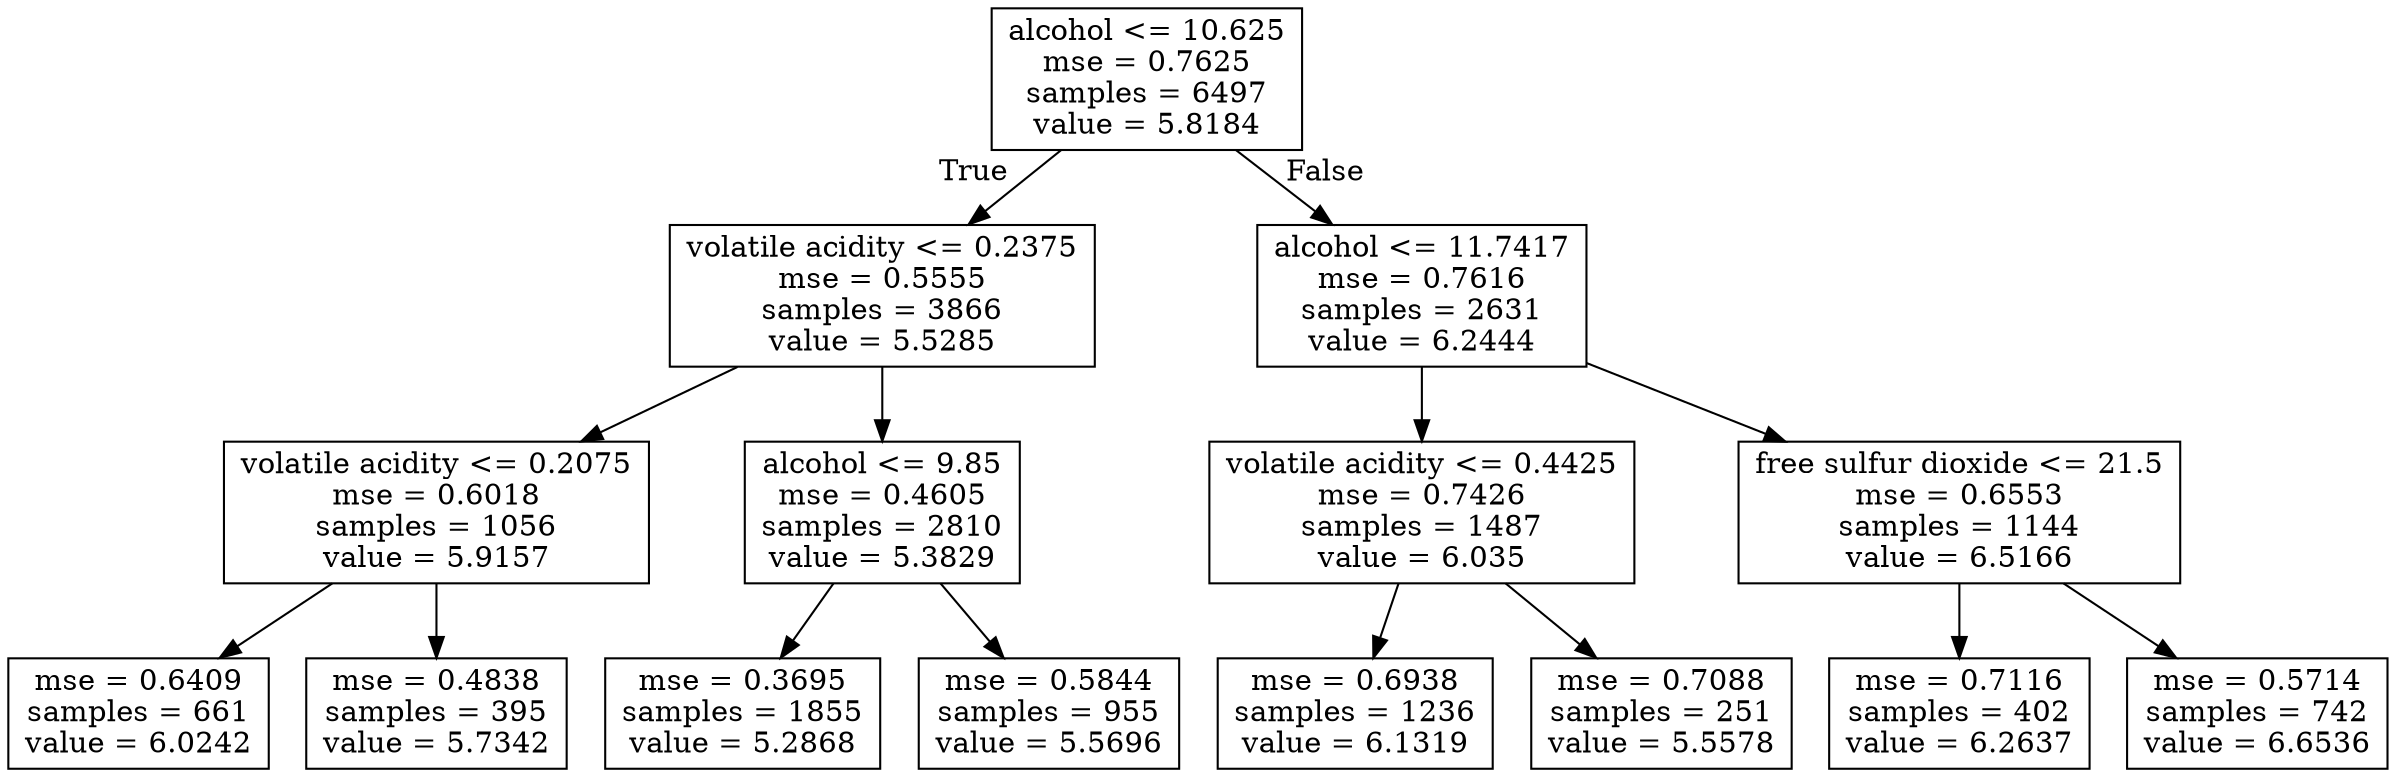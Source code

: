 digraph Tree {
node [shape=box] ;
0 [label="alcohol <= 10.625\nmse = 0.7625\nsamples = 6497\nvalue = 5.8184"] ;
1 [label="volatile acidity <= 0.2375\nmse = 0.5555\nsamples = 3866\nvalue = 5.5285"] ;
0 -> 1 [labeldistance=2.5, labelangle=45, headlabel="True"] ;
2 [label="volatile acidity <= 0.2075\nmse = 0.6018\nsamples = 1056\nvalue = 5.9157"] ;
1 -> 2 ;
3 [label="mse = 0.6409\nsamples = 661\nvalue = 6.0242"] ;
2 -> 3 ;
4 [label="mse = 0.4838\nsamples = 395\nvalue = 5.7342"] ;
2 -> 4 ;
5 [label="alcohol <= 9.85\nmse = 0.4605\nsamples = 2810\nvalue = 5.3829"] ;
1 -> 5 ;
6 [label="mse = 0.3695\nsamples = 1855\nvalue = 5.2868"] ;
5 -> 6 ;
7 [label="mse = 0.5844\nsamples = 955\nvalue = 5.5696"] ;
5 -> 7 ;
8 [label="alcohol <= 11.7417\nmse = 0.7616\nsamples = 2631\nvalue = 6.2444"] ;
0 -> 8 [labeldistance=2.5, labelangle=-45, headlabel="False"] ;
9 [label="volatile acidity <= 0.4425\nmse = 0.7426\nsamples = 1487\nvalue = 6.035"] ;
8 -> 9 ;
10 [label="mse = 0.6938\nsamples = 1236\nvalue = 6.1319"] ;
9 -> 10 ;
11 [label="mse = 0.7088\nsamples = 251\nvalue = 5.5578"] ;
9 -> 11 ;
12 [label="free sulfur dioxide <= 21.5\nmse = 0.6553\nsamples = 1144\nvalue = 6.5166"] ;
8 -> 12 ;
13 [label="mse = 0.7116\nsamples = 402\nvalue = 6.2637"] ;
12 -> 13 ;
14 [label="mse = 0.5714\nsamples = 742\nvalue = 6.6536"] ;
12 -> 14 ;
}